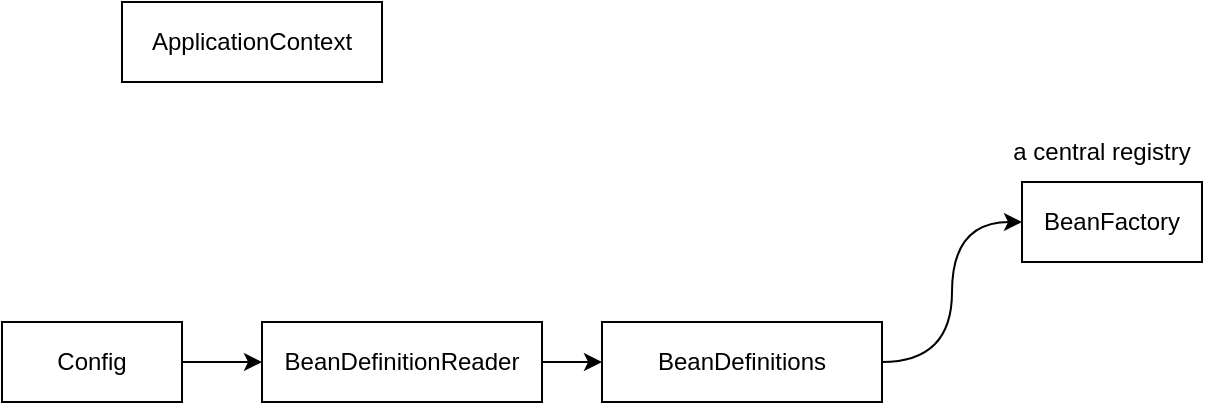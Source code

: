 <mxfile version="22.1.16" type="github">
  <diagram name="Page-1" id="jKwXqTW0s1e_ha4R1b7n">
    <mxGraphModel dx="1434" dy="761" grid="1" gridSize="10" guides="1" tooltips="1" connect="1" arrows="1" fold="1" page="1" pageScale="1" pageWidth="827" pageHeight="1169" math="0" shadow="0">
      <root>
        <mxCell id="0" />
        <mxCell id="1" parent="0" />
        <mxCell id="F45thFIv4wYP87FCnGFc-1" value="BeanFactory" style="rounded=0;whiteSpace=wrap;html=1;" vertex="1" parent="1">
          <mxGeometry x="660" y="280" width="90" height="40" as="geometry" />
        </mxCell>
        <mxCell id="F45thFIv4wYP87FCnGFc-2" value="ApplicationContext" style="rounded=0;whiteSpace=wrap;html=1;" vertex="1" parent="1">
          <mxGeometry x="210" y="190" width="130" height="40" as="geometry" />
        </mxCell>
        <mxCell id="F45thFIv4wYP87FCnGFc-3" value="a central registry" style="text;html=1;strokeColor=none;fillColor=none;align=center;verticalAlign=middle;whiteSpace=wrap;rounded=0;" vertex="1" parent="1">
          <mxGeometry x="650" y="250" width="100" height="30" as="geometry" />
        </mxCell>
        <mxCell id="F45thFIv4wYP87FCnGFc-6" style="edgeStyle=orthogonalEdgeStyle;rounded=0;orthogonalLoop=1;jettySize=auto;html=1;" edge="1" parent="1" source="F45thFIv4wYP87FCnGFc-4" target="F45thFIv4wYP87FCnGFc-5">
          <mxGeometry relative="1" as="geometry" />
        </mxCell>
        <mxCell id="F45thFIv4wYP87FCnGFc-4" value="Config" style="rounded=0;whiteSpace=wrap;html=1;" vertex="1" parent="1">
          <mxGeometry x="150" y="350" width="90" height="40" as="geometry" />
        </mxCell>
        <mxCell id="F45thFIv4wYP87FCnGFc-8" style="edgeStyle=orthogonalEdgeStyle;rounded=0;orthogonalLoop=1;jettySize=auto;html=1;" edge="1" parent="1" source="F45thFIv4wYP87FCnGFc-5" target="F45thFIv4wYP87FCnGFc-7">
          <mxGeometry relative="1" as="geometry" />
        </mxCell>
        <mxCell id="F45thFIv4wYP87FCnGFc-5" value="BeanDefinitionReader" style="rounded=0;whiteSpace=wrap;html=1;" vertex="1" parent="1">
          <mxGeometry x="280" y="350" width="140" height="40" as="geometry" />
        </mxCell>
        <mxCell id="F45thFIv4wYP87FCnGFc-9" style="edgeStyle=orthogonalEdgeStyle;rounded=0;orthogonalLoop=1;jettySize=auto;html=1;entryX=0;entryY=0.5;entryDx=0;entryDy=0;curved=1;" edge="1" parent="1" source="F45thFIv4wYP87FCnGFc-7" target="F45thFIv4wYP87FCnGFc-1">
          <mxGeometry relative="1" as="geometry" />
        </mxCell>
        <mxCell id="F45thFIv4wYP87FCnGFc-7" value="BeanDefinitions" style="rounded=0;whiteSpace=wrap;html=1;" vertex="1" parent="1">
          <mxGeometry x="450" y="350" width="140" height="40" as="geometry" />
        </mxCell>
      </root>
    </mxGraphModel>
  </diagram>
</mxfile>
